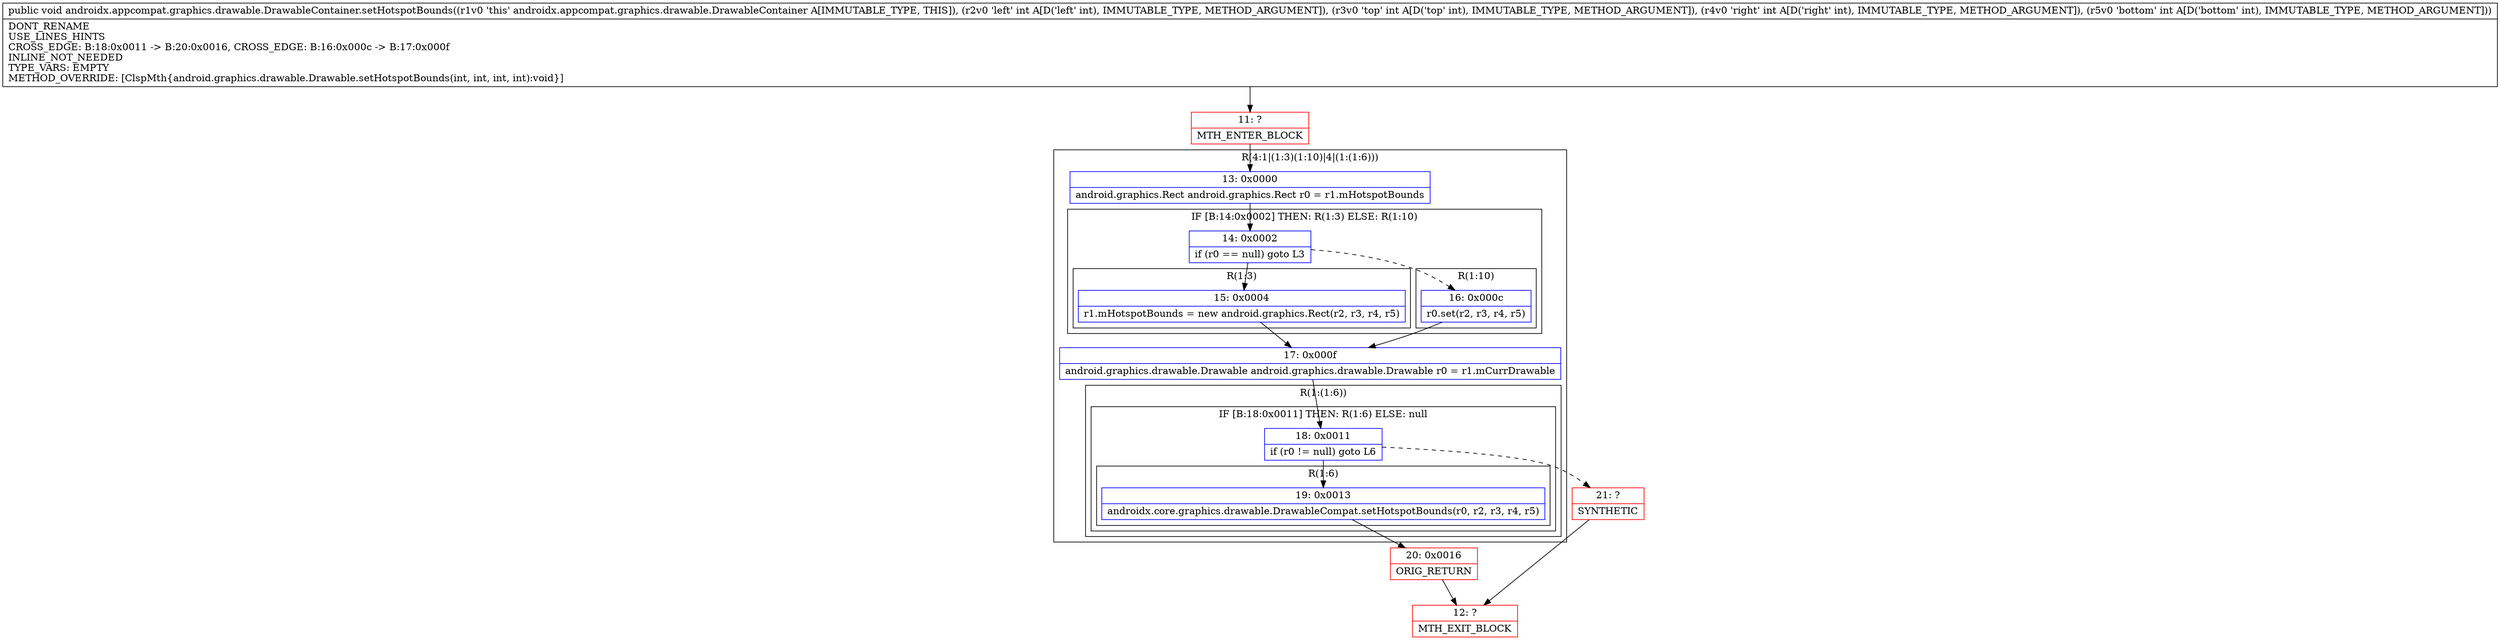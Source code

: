 digraph "CFG forandroidx.appcompat.graphics.drawable.DrawableContainer.setHotspotBounds(IIII)V" {
subgraph cluster_Region_1375144468 {
label = "R(4:1|(1:3)(1:10)|4|(1:(1:6)))";
node [shape=record,color=blue];
Node_13 [shape=record,label="{13\:\ 0x0000|android.graphics.Rect android.graphics.Rect r0 = r1.mHotspotBounds\l}"];
subgraph cluster_IfRegion_415847587 {
label = "IF [B:14:0x0002] THEN: R(1:3) ELSE: R(1:10)";
node [shape=record,color=blue];
Node_14 [shape=record,label="{14\:\ 0x0002|if (r0 == null) goto L3\l}"];
subgraph cluster_Region_1290386866 {
label = "R(1:3)";
node [shape=record,color=blue];
Node_15 [shape=record,label="{15\:\ 0x0004|r1.mHotspotBounds = new android.graphics.Rect(r2, r3, r4, r5)\l}"];
}
subgraph cluster_Region_255069500 {
label = "R(1:10)";
node [shape=record,color=blue];
Node_16 [shape=record,label="{16\:\ 0x000c|r0.set(r2, r3, r4, r5)\l}"];
}
}
Node_17 [shape=record,label="{17\:\ 0x000f|android.graphics.drawable.Drawable android.graphics.drawable.Drawable r0 = r1.mCurrDrawable\l}"];
subgraph cluster_Region_1093755801 {
label = "R(1:(1:6))";
node [shape=record,color=blue];
subgraph cluster_IfRegion_1478653114 {
label = "IF [B:18:0x0011] THEN: R(1:6) ELSE: null";
node [shape=record,color=blue];
Node_18 [shape=record,label="{18\:\ 0x0011|if (r0 != null) goto L6\l}"];
subgraph cluster_Region_837579264 {
label = "R(1:6)";
node [shape=record,color=blue];
Node_19 [shape=record,label="{19\:\ 0x0013|androidx.core.graphics.drawable.DrawableCompat.setHotspotBounds(r0, r2, r3, r4, r5)\l}"];
}
}
}
}
Node_11 [shape=record,color=red,label="{11\:\ ?|MTH_ENTER_BLOCK\l}"];
Node_20 [shape=record,color=red,label="{20\:\ 0x0016|ORIG_RETURN\l}"];
Node_12 [shape=record,color=red,label="{12\:\ ?|MTH_EXIT_BLOCK\l}"];
Node_21 [shape=record,color=red,label="{21\:\ ?|SYNTHETIC\l}"];
MethodNode[shape=record,label="{public void androidx.appcompat.graphics.drawable.DrawableContainer.setHotspotBounds((r1v0 'this' androidx.appcompat.graphics.drawable.DrawableContainer A[IMMUTABLE_TYPE, THIS]), (r2v0 'left' int A[D('left' int), IMMUTABLE_TYPE, METHOD_ARGUMENT]), (r3v0 'top' int A[D('top' int), IMMUTABLE_TYPE, METHOD_ARGUMENT]), (r4v0 'right' int A[D('right' int), IMMUTABLE_TYPE, METHOD_ARGUMENT]), (r5v0 'bottom' int A[D('bottom' int), IMMUTABLE_TYPE, METHOD_ARGUMENT]))  | DONT_RENAME\lUSE_LINES_HINTS\lCROSS_EDGE: B:18:0x0011 \-\> B:20:0x0016, CROSS_EDGE: B:16:0x000c \-\> B:17:0x000f\lINLINE_NOT_NEEDED\lTYPE_VARS: EMPTY\lMETHOD_OVERRIDE: [ClspMth\{android.graphics.drawable.Drawable.setHotspotBounds(int, int, int, int):void\}]\l}"];
MethodNode -> Node_11;Node_13 -> Node_14;
Node_14 -> Node_15;
Node_14 -> Node_16[style=dashed];
Node_15 -> Node_17;
Node_16 -> Node_17;
Node_17 -> Node_18;
Node_18 -> Node_19;
Node_18 -> Node_21[style=dashed];
Node_19 -> Node_20;
Node_11 -> Node_13;
Node_20 -> Node_12;
Node_21 -> Node_12;
}

